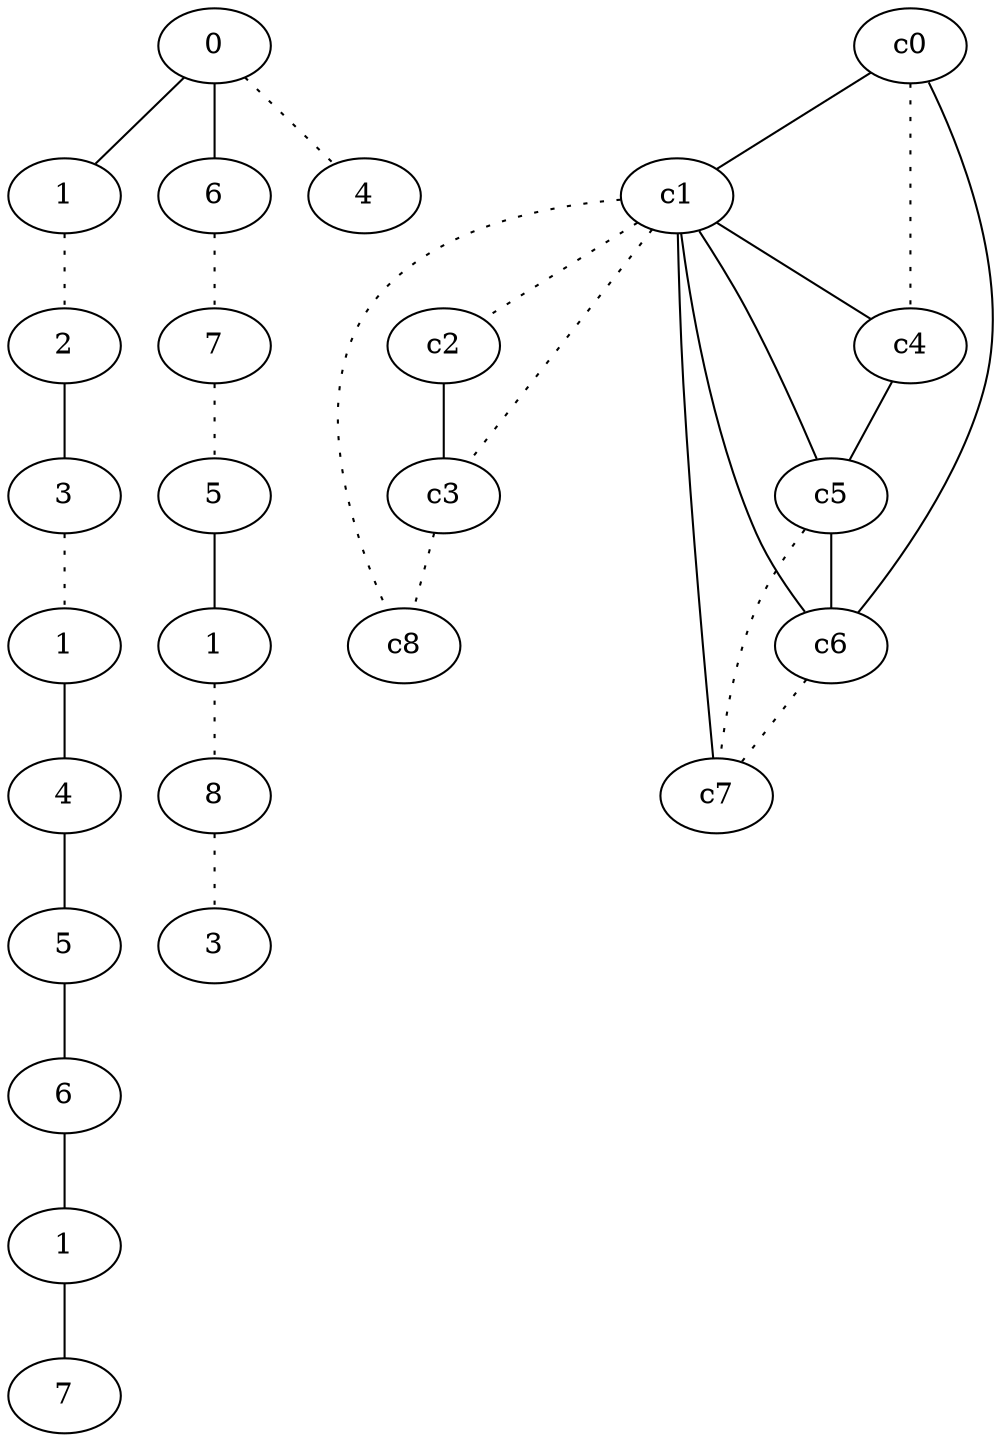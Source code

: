 graph {
a0[label=0];
a1[label=1];
a2[label=2];
a3[label=3];
a4[label=1];
a5[label=4];
a6[label=5];
a7[label=6];
a8[label=1];
a9[label=7];
a10[label=6];
a11[label=7];
a12[label=5];
a13[label=1];
a14[label=8];
a15[label=3];
a16[label=4];
a0 -- a1;
a0 -- a10;
a0 -- a16 [style=dotted];
a1 -- a2 [style=dotted];
a2 -- a3;
a3 -- a4 [style=dotted];
a4 -- a5;
a5 -- a6;
a6 -- a7;
a7 -- a8;
a8 -- a9;
a10 -- a11 [style=dotted];
a11 -- a12 [style=dotted];
a12 -- a13;
a13 -- a14 [style=dotted];
a14 -- a15 [style=dotted];
c0 -- c1;
c0 -- c4 [style=dotted];
c0 -- c6;
c1 -- c2 [style=dotted];
c1 -- c3 [style=dotted];
c1 -- c4;
c1 -- c5;
c1 -- c6;
c1 -- c7;
c1 -- c8 [style=dotted];
c2 -- c3;
c3 -- c8 [style=dotted];
c4 -- c5;
c5 -- c6;
c5 -- c7 [style=dotted];
c6 -- c7 [style=dotted];
}

